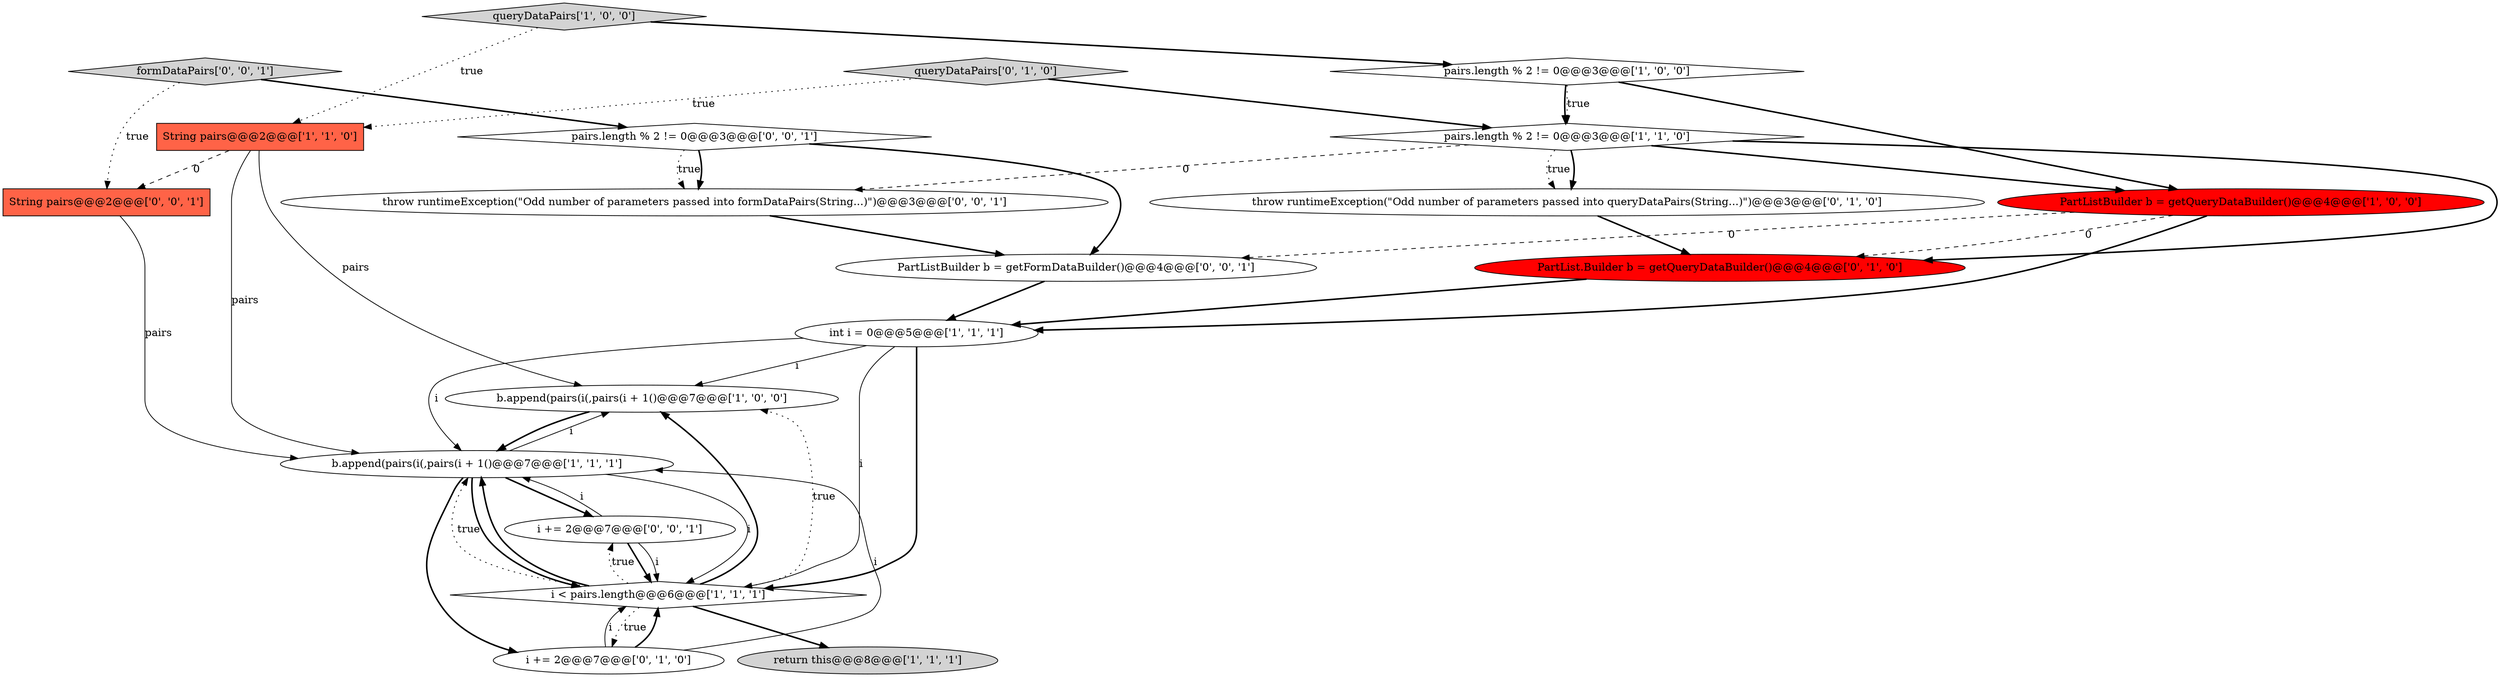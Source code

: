 digraph {
13 [style = filled, label = "PartList.Builder b = getQueryDataBuilder()@@@4@@@['0', '1', '0']", fillcolor = red, shape = ellipse image = "AAA1AAABBB2BBB"];
10 [style = filled, label = "queryDataPairs['0', '1', '0']", fillcolor = lightgray, shape = diamond image = "AAA0AAABBB2BBB"];
14 [style = filled, label = "i += 2@@@7@@@['0', '0', '1']", fillcolor = white, shape = ellipse image = "AAA0AAABBB3BBB"];
0 [style = filled, label = "queryDataPairs['1', '0', '0']", fillcolor = lightgray, shape = diamond image = "AAA0AAABBB1BBB"];
7 [style = filled, label = "int i = 0@@@5@@@['1', '1', '1']", fillcolor = white, shape = ellipse image = "AAA0AAABBB1BBB"];
16 [style = filled, label = "pairs.length % 2 != 0@@@3@@@['0', '0', '1']", fillcolor = white, shape = diamond image = "AAA0AAABBB3BBB"];
19 [style = filled, label = "String pairs@@@2@@@['0', '0', '1']", fillcolor = tomato, shape = box image = "AAA0AAABBB3BBB"];
3 [style = filled, label = "b.append(pairs(i(,pairs(i + 1()@@@7@@@['1', '0', '0']", fillcolor = white, shape = ellipse image = "AAA0AAABBB1BBB"];
9 [style = filled, label = "return this@@@8@@@['1', '1', '1']", fillcolor = lightgray, shape = ellipse image = "AAA0AAABBB1BBB"];
12 [style = filled, label = "i += 2@@@7@@@['0', '1', '0']", fillcolor = white, shape = ellipse image = "AAA0AAABBB2BBB"];
4 [style = filled, label = "b.append(pairs(i(,pairs(i + 1()@@@7@@@['1', '1', '1']", fillcolor = white, shape = ellipse image = "AAA0AAABBB1BBB"];
1 [style = filled, label = "PartListBuilder b = getQueryDataBuilder()@@@4@@@['1', '0', '0']", fillcolor = red, shape = ellipse image = "AAA1AAABBB1BBB"];
5 [style = filled, label = "pairs.length % 2 != 0@@@3@@@['1', '0', '0']", fillcolor = white, shape = diamond image = "AAA0AAABBB1BBB"];
6 [style = filled, label = "pairs.length % 2 != 0@@@3@@@['1', '1', '0']", fillcolor = white, shape = diamond image = "AAA0AAABBB1BBB"];
8 [style = filled, label = "String pairs@@@2@@@['1', '1', '0']", fillcolor = tomato, shape = box image = "AAA0AAABBB1BBB"];
18 [style = filled, label = "PartListBuilder b = getFormDataBuilder()@@@4@@@['0', '0', '1']", fillcolor = white, shape = ellipse image = "AAA0AAABBB3BBB"];
2 [style = filled, label = "i < pairs.length@@@6@@@['1', '1', '1']", fillcolor = white, shape = diamond image = "AAA0AAABBB1BBB"];
11 [style = filled, label = "throw runtimeException(\"Odd number of parameters passed into queryDataPairs(String...)\")@@@3@@@['0', '1', '0']", fillcolor = white, shape = ellipse image = "AAA0AAABBB2BBB"];
17 [style = filled, label = "throw runtimeException(\"Odd number of parameters passed into formDataPairs(String...)\")@@@3@@@['0', '0', '1']", fillcolor = white, shape = ellipse image = "AAA0AAABBB3BBB"];
15 [style = filled, label = "formDataPairs['0', '0', '1']", fillcolor = lightgray, shape = diamond image = "AAA0AAABBB3BBB"];
2->3 [style = dotted, label="true"];
8->19 [style = dashed, label="0"];
10->8 [style = dotted, label="true"];
4->14 [style = bold, label=""];
16->18 [style = bold, label=""];
7->3 [style = solid, label="i"];
7->2 [style = solid, label="i"];
8->4 [style = solid, label="pairs"];
2->3 [style = bold, label=""];
16->17 [style = dotted, label="true"];
5->6 [style = dotted, label="true"];
8->3 [style = solid, label="pairs"];
6->17 [style = dashed, label="0"];
4->3 [style = solid, label="i"];
1->18 [style = dashed, label="0"];
4->2 [style = bold, label=""];
2->9 [style = bold, label=""];
16->17 [style = bold, label=""];
15->16 [style = bold, label=""];
19->4 [style = solid, label="pairs"];
1->7 [style = bold, label=""];
3->4 [style = bold, label=""];
7->4 [style = solid, label="i"];
2->4 [style = bold, label=""];
10->6 [style = bold, label=""];
4->2 [style = solid, label="i"];
1->13 [style = dashed, label="0"];
0->8 [style = dotted, label="true"];
6->1 [style = bold, label=""];
5->1 [style = bold, label=""];
12->2 [style = bold, label=""];
12->2 [style = solid, label="i"];
5->6 [style = bold, label=""];
15->19 [style = dotted, label="true"];
7->2 [style = bold, label=""];
13->7 [style = bold, label=""];
12->4 [style = solid, label="i"];
6->11 [style = bold, label=""];
6->13 [style = bold, label=""];
2->4 [style = dotted, label="true"];
11->13 [style = bold, label=""];
2->12 [style = dotted, label="true"];
4->12 [style = bold, label=""];
2->14 [style = dotted, label="true"];
14->2 [style = bold, label=""];
14->4 [style = solid, label="i"];
6->11 [style = dotted, label="true"];
18->7 [style = bold, label=""];
17->18 [style = bold, label=""];
14->2 [style = solid, label="i"];
0->5 [style = bold, label=""];
}
